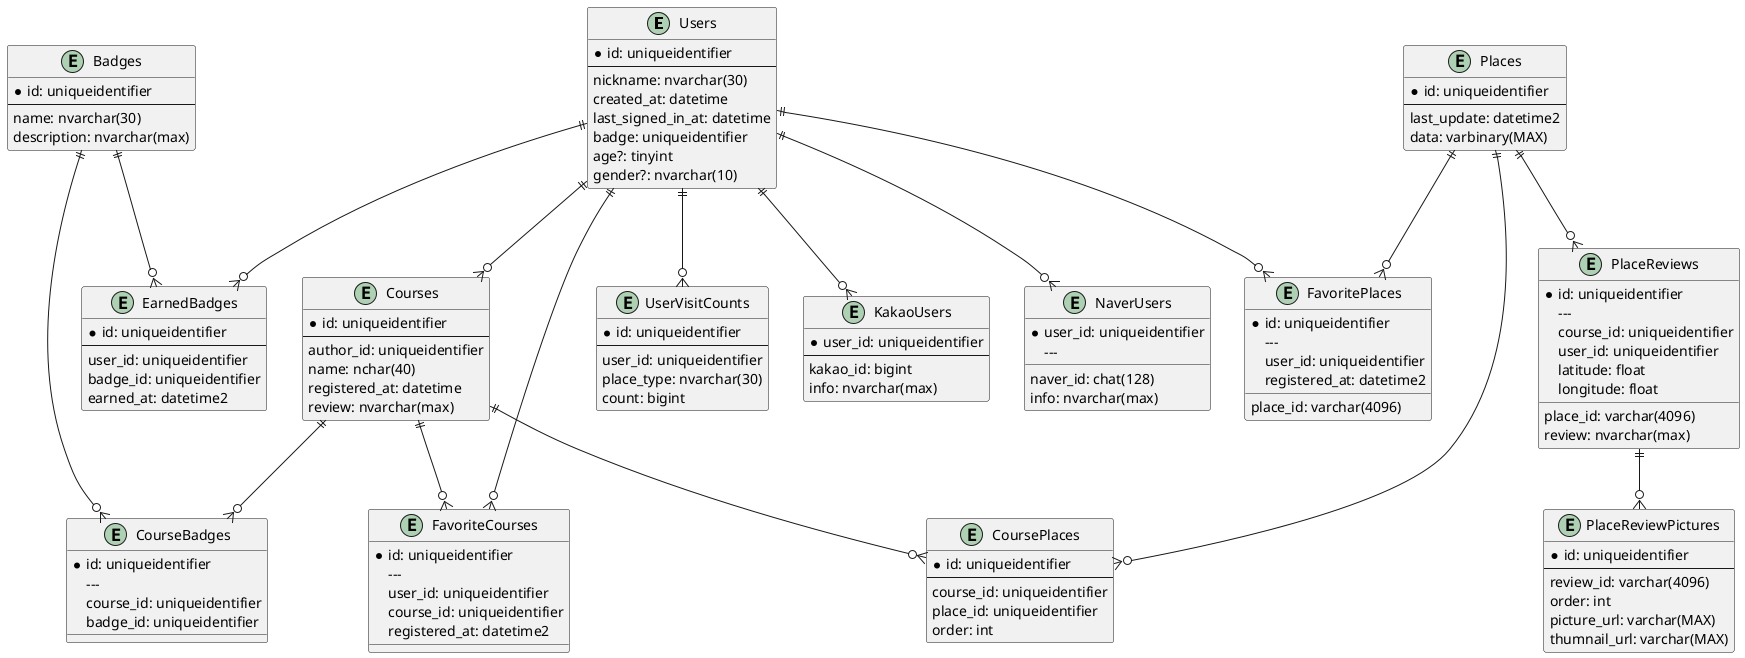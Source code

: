@startuml

entity Users {
	* id: uniqueidentifier
	---
	nickname: nvarchar(30)
	created_at: datetime
	last_signed_in_at: datetime
	badge: uniqueidentifier
	age?: tinyint
	gender?: nvarchar(10)
}

entity KakaoUsers {
    * user_id: uniqueidentifier
    ---
    kakao_id: bigint
    info: nvarchar(max)
}

entity NaverUsers {
	* user_id: uniqueidentifier
    ---
    naver_id: chat(128)
    info: nvarchar(max)
}

entity Badges {
    * id: uniqueidentifier
    ---
    name: nvarchar(30)
    description: nvarchar(max)
}

entity EarnedBadges {
    * id: uniqueidentifier
    ---
    user_id: uniqueidentifier
    badge_id: uniqueidentifier
    earned_at: datetime2
}

entity Places {
	* id: uniqueidentifier
	---
	last_update: datetime2
	data: varbinary(MAX)
}

entity PlaceReviews {
	* id: uniqueidentifier
    ---
    place_id: varchar(4096)
    course_id: uniqueidentifier
    user_id: uniqueidentifier
    latitude: float
    longitude: float
    review: nvarchar(max)
}

entity PlaceReviewPictures {
	* id: uniqueidentifier
	---
	review_id: varchar(4096)
	order: int
	picture_url: varchar(MAX)
	thumnail_url: varchar(MAX)
}

entity Courses {
	* id: uniqueidentifier
	---
	author_id: uniqueidentifier
	name: nchar(40)
	registered_at: datetime
	review: nvarchar(max)
}

entity CoursePlaces {
    * id: uniqueidentifier
    ---
    course_id: uniqueidentifier
    place_id: uniqueidentifier
    order: int
}

entity CourseBadges {
	* id: uniqueidentifier
    ---
    course_id: uniqueidentifier
    badge_id: uniqueidentifier
}

entity FavoriteCourses {
	* id: uniqueidentifier
    ---
    user_id: uniqueidentifier
    course_id: uniqueidentifier
    registered_at: datetime2
}

entity FavoritePlaces {
	* id: uniqueidentifier
    ---
    user_id: uniqueidentifier
    place_id: varchar(4096)
    registered_at: datetime2
}

entity UserVisitCounts {
    * id: uniqueidentifier
    ---
    user_id: uniqueidentifier
    place_type: nvarchar(30)
    count: bigint
}

Users ||--o{ KakaoUsers
Users ||--o{ NaverUsers

Users ||--o{ EarnedBadges
Badges ||--o{ EarnedBadges

Users ||--o{ FavoriteCourses
Courses ||--o{ FavoriteCourses

Users ||--o{ FavoritePlaces
Places ||--o{ FavoritePlaces

Users ||--o{ Courses

Courses ||--o{ CoursePlaces
Places ||--o{ CoursePlaces
Places ||--o{ PlaceReviews

PlaceReviews ||--o{ PlaceReviewPictures

Courses ||--o{ CourseBadges
Badges ||--o{ CourseBadges

Users ||--o{ UserVisitCounts

@enduml